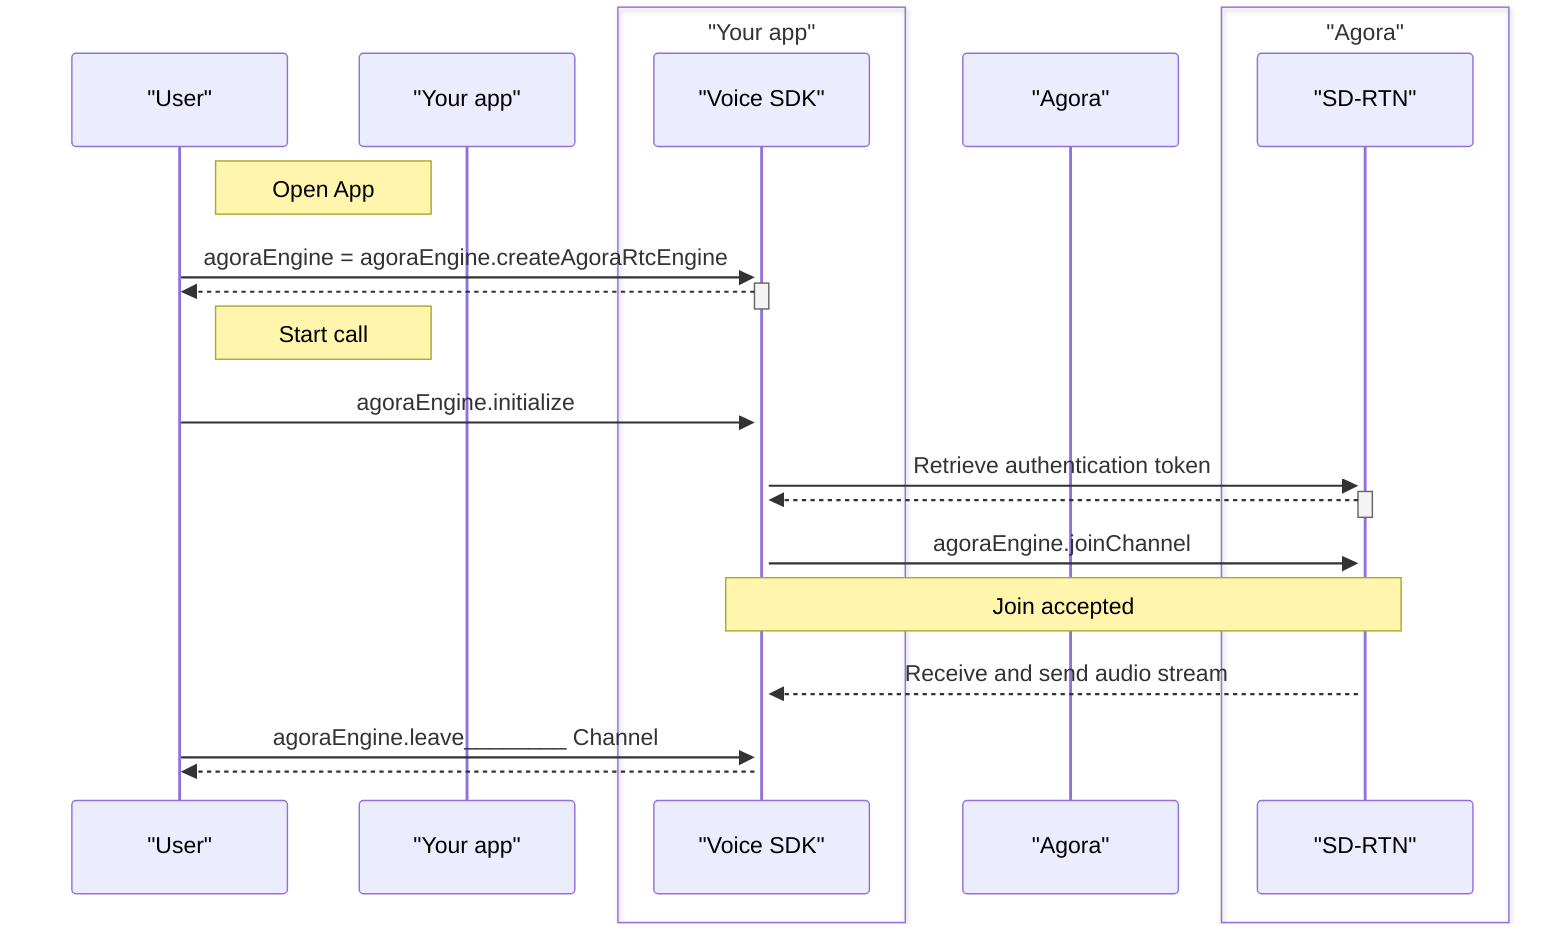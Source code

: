 sequenceDiagram
    participant User as "User"
    participant App as "Your app"
    box "Your app"
        participant SDK as "Voice SDK"
    end
    participant Agora as "Agora"
    box "Agora"
        participant SDRTN as "SD-RTN"
    end

    Note right of User: Open App
    User ->>+ SDK: agoraEngine = agoraEngine.createAgoraRtcEngine
    SDK -->>- User: 
    Note right of User: Start call
    User ->>+ SDK: agoraEngine.initialize
    SDK ->>+ SDRTN: Retrieve authentication token
    SDRTN -->>- SDK: 
    SDK ->>+ SDRTN: agoraEngine.joinChannel
    Note over SDRTN, SDK: Join accepted
    SDRTN -->> SDK: Receive and send audio stream
    User ->> SDK: agoraEngine.leave________ Channel
    SDK -->> User: